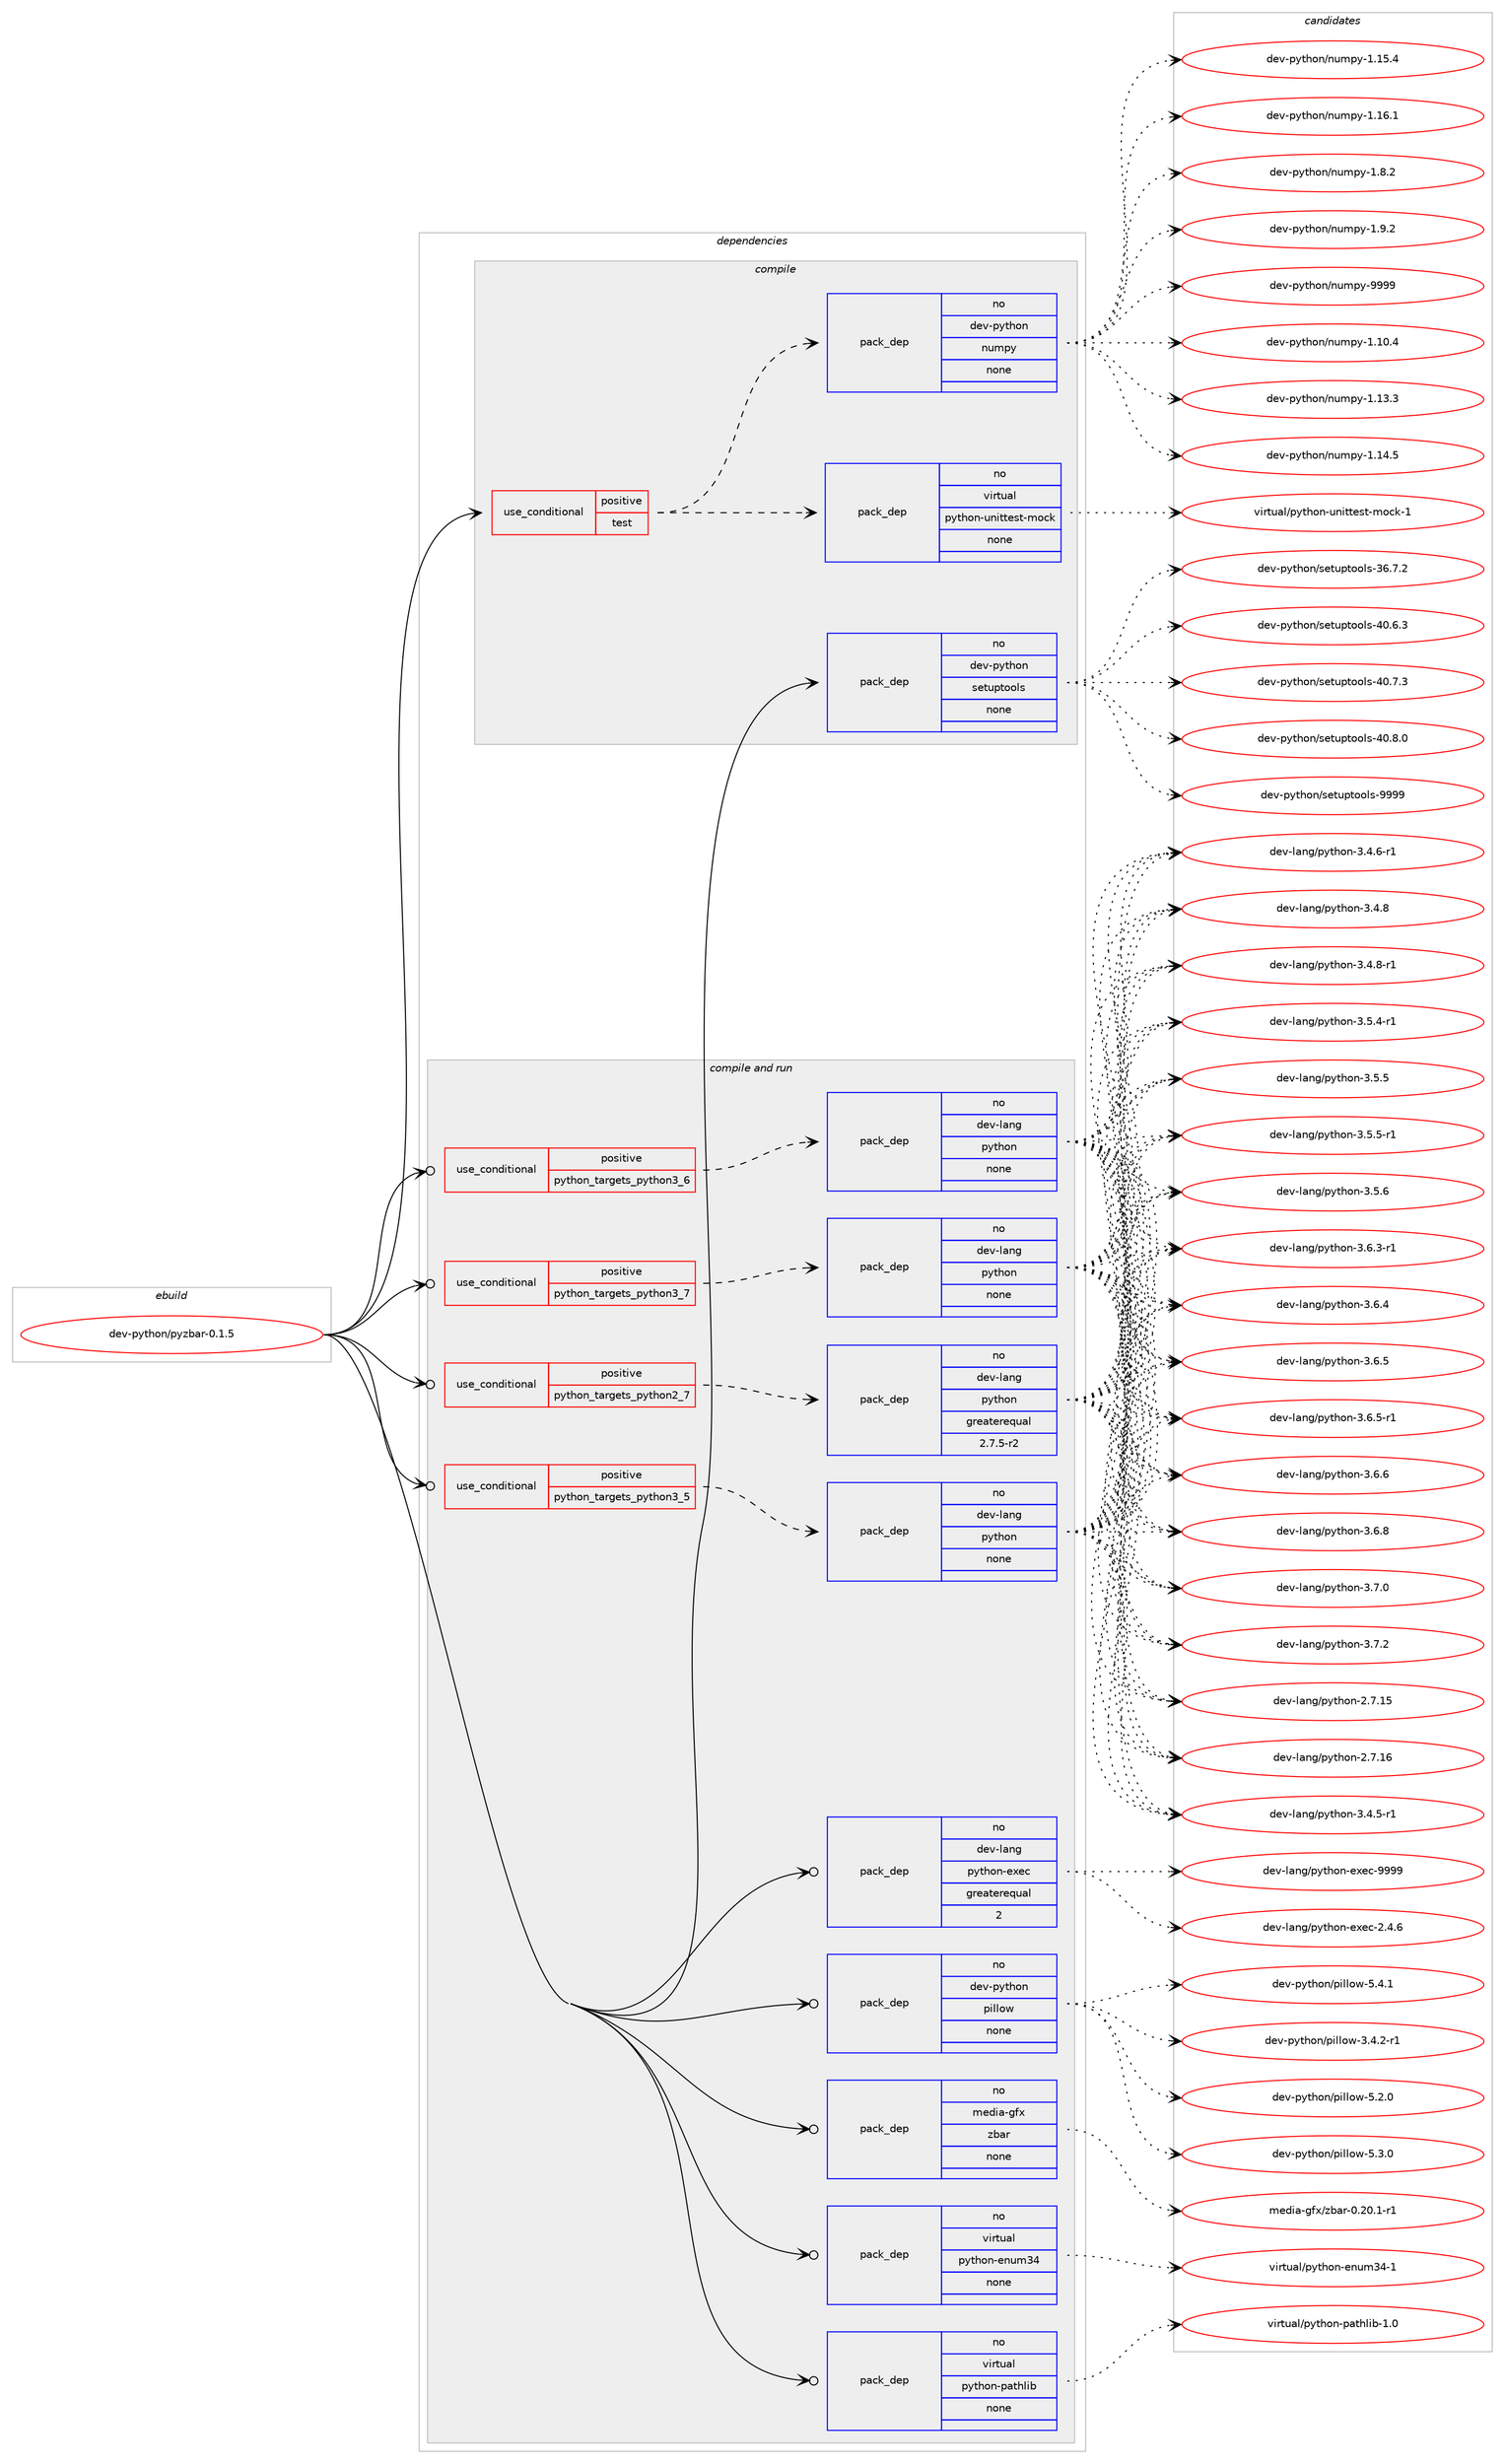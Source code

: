 digraph prolog {

# *************
# Graph options
# *************

newrank=true;
concentrate=true;
compound=true;
graph [rankdir=LR,fontname=Helvetica,fontsize=10,ranksep=1.5];#, ranksep=2.5, nodesep=0.2];
edge  [arrowhead=vee];
node  [fontname=Helvetica,fontsize=10];

# **********
# The ebuild
# **********

subgraph cluster_leftcol {
color=gray;
rank=same;
label=<<i>ebuild</i>>;
id [label="dev-python/pyzbar-0.1.5", color=red, width=4, href="../dev-python/pyzbar-0.1.5.svg"];
}

# ****************
# The dependencies
# ****************

subgraph cluster_midcol {
color=gray;
label=<<i>dependencies</i>>;
subgraph cluster_compile {
fillcolor="#eeeeee";
style=filled;
label=<<i>compile</i>>;
subgraph cond383410 {
dependency1437836 [label=<<TABLE BORDER="0" CELLBORDER="1" CELLSPACING="0" CELLPADDING="4"><TR><TD ROWSPAN="3" CELLPADDING="10">use_conditional</TD></TR><TR><TD>positive</TD></TR><TR><TD>test</TD></TR></TABLE>>, shape=none, color=red];
subgraph pack1031067 {
dependency1437837 [label=<<TABLE BORDER="0" CELLBORDER="1" CELLSPACING="0" CELLPADDING="4" WIDTH="220"><TR><TD ROWSPAN="6" CELLPADDING="30">pack_dep</TD></TR><TR><TD WIDTH="110">no</TD></TR><TR><TD>virtual</TD></TR><TR><TD>python-unittest-mock</TD></TR><TR><TD>none</TD></TR><TR><TD></TD></TR></TABLE>>, shape=none, color=blue];
}
dependency1437836:e -> dependency1437837:w [weight=20,style="dashed",arrowhead="vee"];
subgraph pack1031068 {
dependency1437838 [label=<<TABLE BORDER="0" CELLBORDER="1" CELLSPACING="0" CELLPADDING="4" WIDTH="220"><TR><TD ROWSPAN="6" CELLPADDING="30">pack_dep</TD></TR><TR><TD WIDTH="110">no</TD></TR><TR><TD>dev-python</TD></TR><TR><TD>numpy</TD></TR><TR><TD>none</TD></TR><TR><TD></TD></TR></TABLE>>, shape=none, color=blue];
}
dependency1437836:e -> dependency1437838:w [weight=20,style="dashed",arrowhead="vee"];
}
id:e -> dependency1437836:w [weight=20,style="solid",arrowhead="vee"];
subgraph pack1031069 {
dependency1437839 [label=<<TABLE BORDER="0" CELLBORDER="1" CELLSPACING="0" CELLPADDING="4" WIDTH="220"><TR><TD ROWSPAN="6" CELLPADDING="30">pack_dep</TD></TR><TR><TD WIDTH="110">no</TD></TR><TR><TD>dev-python</TD></TR><TR><TD>setuptools</TD></TR><TR><TD>none</TD></TR><TR><TD></TD></TR></TABLE>>, shape=none, color=blue];
}
id:e -> dependency1437839:w [weight=20,style="solid",arrowhead="vee"];
}
subgraph cluster_compileandrun {
fillcolor="#eeeeee";
style=filled;
label=<<i>compile and run</i>>;
subgraph cond383411 {
dependency1437840 [label=<<TABLE BORDER="0" CELLBORDER="1" CELLSPACING="0" CELLPADDING="4"><TR><TD ROWSPAN="3" CELLPADDING="10">use_conditional</TD></TR><TR><TD>positive</TD></TR><TR><TD>python_targets_python2_7</TD></TR></TABLE>>, shape=none, color=red];
subgraph pack1031070 {
dependency1437841 [label=<<TABLE BORDER="0" CELLBORDER="1" CELLSPACING="0" CELLPADDING="4" WIDTH="220"><TR><TD ROWSPAN="6" CELLPADDING="30">pack_dep</TD></TR><TR><TD WIDTH="110">no</TD></TR><TR><TD>dev-lang</TD></TR><TR><TD>python</TD></TR><TR><TD>greaterequal</TD></TR><TR><TD>2.7.5-r2</TD></TR></TABLE>>, shape=none, color=blue];
}
dependency1437840:e -> dependency1437841:w [weight=20,style="dashed",arrowhead="vee"];
}
id:e -> dependency1437840:w [weight=20,style="solid",arrowhead="odotvee"];
subgraph cond383412 {
dependency1437842 [label=<<TABLE BORDER="0" CELLBORDER="1" CELLSPACING="0" CELLPADDING="4"><TR><TD ROWSPAN="3" CELLPADDING="10">use_conditional</TD></TR><TR><TD>positive</TD></TR><TR><TD>python_targets_python3_5</TD></TR></TABLE>>, shape=none, color=red];
subgraph pack1031071 {
dependency1437843 [label=<<TABLE BORDER="0" CELLBORDER="1" CELLSPACING="0" CELLPADDING="4" WIDTH="220"><TR><TD ROWSPAN="6" CELLPADDING="30">pack_dep</TD></TR><TR><TD WIDTH="110">no</TD></TR><TR><TD>dev-lang</TD></TR><TR><TD>python</TD></TR><TR><TD>none</TD></TR><TR><TD></TD></TR></TABLE>>, shape=none, color=blue];
}
dependency1437842:e -> dependency1437843:w [weight=20,style="dashed",arrowhead="vee"];
}
id:e -> dependency1437842:w [weight=20,style="solid",arrowhead="odotvee"];
subgraph cond383413 {
dependency1437844 [label=<<TABLE BORDER="0" CELLBORDER="1" CELLSPACING="0" CELLPADDING="4"><TR><TD ROWSPAN="3" CELLPADDING="10">use_conditional</TD></TR><TR><TD>positive</TD></TR><TR><TD>python_targets_python3_6</TD></TR></TABLE>>, shape=none, color=red];
subgraph pack1031072 {
dependency1437845 [label=<<TABLE BORDER="0" CELLBORDER="1" CELLSPACING="0" CELLPADDING="4" WIDTH="220"><TR><TD ROWSPAN="6" CELLPADDING="30">pack_dep</TD></TR><TR><TD WIDTH="110">no</TD></TR><TR><TD>dev-lang</TD></TR><TR><TD>python</TD></TR><TR><TD>none</TD></TR><TR><TD></TD></TR></TABLE>>, shape=none, color=blue];
}
dependency1437844:e -> dependency1437845:w [weight=20,style="dashed",arrowhead="vee"];
}
id:e -> dependency1437844:w [weight=20,style="solid",arrowhead="odotvee"];
subgraph cond383414 {
dependency1437846 [label=<<TABLE BORDER="0" CELLBORDER="1" CELLSPACING="0" CELLPADDING="4"><TR><TD ROWSPAN="3" CELLPADDING="10">use_conditional</TD></TR><TR><TD>positive</TD></TR><TR><TD>python_targets_python3_7</TD></TR></TABLE>>, shape=none, color=red];
subgraph pack1031073 {
dependency1437847 [label=<<TABLE BORDER="0" CELLBORDER="1" CELLSPACING="0" CELLPADDING="4" WIDTH="220"><TR><TD ROWSPAN="6" CELLPADDING="30">pack_dep</TD></TR><TR><TD WIDTH="110">no</TD></TR><TR><TD>dev-lang</TD></TR><TR><TD>python</TD></TR><TR><TD>none</TD></TR><TR><TD></TD></TR></TABLE>>, shape=none, color=blue];
}
dependency1437846:e -> dependency1437847:w [weight=20,style="dashed",arrowhead="vee"];
}
id:e -> dependency1437846:w [weight=20,style="solid",arrowhead="odotvee"];
subgraph pack1031074 {
dependency1437848 [label=<<TABLE BORDER="0" CELLBORDER="1" CELLSPACING="0" CELLPADDING="4" WIDTH="220"><TR><TD ROWSPAN="6" CELLPADDING="30">pack_dep</TD></TR><TR><TD WIDTH="110">no</TD></TR><TR><TD>dev-lang</TD></TR><TR><TD>python-exec</TD></TR><TR><TD>greaterequal</TD></TR><TR><TD>2</TD></TR></TABLE>>, shape=none, color=blue];
}
id:e -> dependency1437848:w [weight=20,style="solid",arrowhead="odotvee"];
subgraph pack1031075 {
dependency1437849 [label=<<TABLE BORDER="0" CELLBORDER="1" CELLSPACING="0" CELLPADDING="4" WIDTH="220"><TR><TD ROWSPAN="6" CELLPADDING="30">pack_dep</TD></TR><TR><TD WIDTH="110">no</TD></TR><TR><TD>dev-python</TD></TR><TR><TD>pillow</TD></TR><TR><TD>none</TD></TR><TR><TD></TD></TR></TABLE>>, shape=none, color=blue];
}
id:e -> dependency1437849:w [weight=20,style="solid",arrowhead="odotvee"];
subgraph pack1031076 {
dependency1437850 [label=<<TABLE BORDER="0" CELLBORDER="1" CELLSPACING="0" CELLPADDING="4" WIDTH="220"><TR><TD ROWSPAN="6" CELLPADDING="30">pack_dep</TD></TR><TR><TD WIDTH="110">no</TD></TR><TR><TD>media-gfx</TD></TR><TR><TD>zbar</TD></TR><TR><TD>none</TD></TR><TR><TD></TD></TR></TABLE>>, shape=none, color=blue];
}
id:e -> dependency1437850:w [weight=20,style="solid",arrowhead="odotvee"];
subgraph pack1031077 {
dependency1437851 [label=<<TABLE BORDER="0" CELLBORDER="1" CELLSPACING="0" CELLPADDING="4" WIDTH="220"><TR><TD ROWSPAN="6" CELLPADDING="30">pack_dep</TD></TR><TR><TD WIDTH="110">no</TD></TR><TR><TD>virtual</TD></TR><TR><TD>python-enum34</TD></TR><TR><TD>none</TD></TR><TR><TD></TD></TR></TABLE>>, shape=none, color=blue];
}
id:e -> dependency1437851:w [weight=20,style="solid",arrowhead="odotvee"];
subgraph pack1031078 {
dependency1437852 [label=<<TABLE BORDER="0" CELLBORDER="1" CELLSPACING="0" CELLPADDING="4" WIDTH="220"><TR><TD ROWSPAN="6" CELLPADDING="30">pack_dep</TD></TR><TR><TD WIDTH="110">no</TD></TR><TR><TD>virtual</TD></TR><TR><TD>python-pathlib</TD></TR><TR><TD>none</TD></TR><TR><TD></TD></TR></TABLE>>, shape=none, color=blue];
}
id:e -> dependency1437852:w [weight=20,style="solid",arrowhead="odotvee"];
}
subgraph cluster_run {
fillcolor="#eeeeee";
style=filled;
label=<<i>run</i>>;
}
}

# **************
# The candidates
# **************

subgraph cluster_choices {
rank=same;
color=gray;
label=<<i>candidates</i>>;

subgraph choice1031067 {
color=black;
nodesep=1;
choice11810511411611797108471121211161041111104511711010511611610111511645109111991074549 [label="virtual/python-unittest-mock-1", color=red, width=4,href="../virtual/python-unittest-mock-1.svg"];
dependency1437837:e -> choice11810511411611797108471121211161041111104511711010511611610111511645109111991074549:w [style=dotted,weight="100"];
}
subgraph choice1031068 {
color=black;
nodesep=1;
choice100101118451121211161041111104711011710911212145494649484652 [label="dev-python/numpy-1.10.4", color=red, width=4,href="../dev-python/numpy-1.10.4.svg"];
choice100101118451121211161041111104711011710911212145494649514651 [label="dev-python/numpy-1.13.3", color=red, width=4,href="../dev-python/numpy-1.13.3.svg"];
choice100101118451121211161041111104711011710911212145494649524653 [label="dev-python/numpy-1.14.5", color=red, width=4,href="../dev-python/numpy-1.14.5.svg"];
choice100101118451121211161041111104711011710911212145494649534652 [label="dev-python/numpy-1.15.4", color=red, width=4,href="../dev-python/numpy-1.15.4.svg"];
choice100101118451121211161041111104711011710911212145494649544649 [label="dev-python/numpy-1.16.1", color=red, width=4,href="../dev-python/numpy-1.16.1.svg"];
choice1001011184511212111610411111047110117109112121454946564650 [label="dev-python/numpy-1.8.2", color=red, width=4,href="../dev-python/numpy-1.8.2.svg"];
choice1001011184511212111610411111047110117109112121454946574650 [label="dev-python/numpy-1.9.2", color=red, width=4,href="../dev-python/numpy-1.9.2.svg"];
choice10010111845112121116104111110471101171091121214557575757 [label="dev-python/numpy-9999", color=red, width=4,href="../dev-python/numpy-9999.svg"];
dependency1437838:e -> choice100101118451121211161041111104711011710911212145494649484652:w [style=dotted,weight="100"];
dependency1437838:e -> choice100101118451121211161041111104711011710911212145494649514651:w [style=dotted,weight="100"];
dependency1437838:e -> choice100101118451121211161041111104711011710911212145494649524653:w [style=dotted,weight="100"];
dependency1437838:e -> choice100101118451121211161041111104711011710911212145494649534652:w [style=dotted,weight="100"];
dependency1437838:e -> choice100101118451121211161041111104711011710911212145494649544649:w [style=dotted,weight="100"];
dependency1437838:e -> choice1001011184511212111610411111047110117109112121454946564650:w [style=dotted,weight="100"];
dependency1437838:e -> choice1001011184511212111610411111047110117109112121454946574650:w [style=dotted,weight="100"];
dependency1437838:e -> choice10010111845112121116104111110471101171091121214557575757:w [style=dotted,weight="100"];
}
subgraph choice1031069 {
color=black;
nodesep=1;
choice100101118451121211161041111104711510111611711211611111110811545515446554650 [label="dev-python/setuptools-36.7.2", color=red, width=4,href="../dev-python/setuptools-36.7.2.svg"];
choice100101118451121211161041111104711510111611711211611111110811545524846544651 [label="dev-python/setuptools-40.6.3", color=red, width=4,href="../dev-python/setuptools-40.6.3.svg"];
choice100101118451121211161041111104711510111611711211611111110811545524846554651 [label="dev-python/setuptools-40.7.3", color=red, width=4,href="../dev-python/setuptools-40.7.3.svg"];
choice100101118451121211161041111104711510111611711211611111110811545524846564648 [label="dev-python/setuptools-40.8.0", color=red, width=4,href="../dev-python/setuptools-40.8.0.svg"];
choice10010111845112121116104111110471151011161171121161111111081154557575757 [label="dev-python/setuptools-9999", color=red, width=4,href="../dev-python/setuptools-9999.svg"];
dependency1437839:e -> choice100101118451121211161041111104711510111611711211611111110811545515446554650:w [style=dotted,weight="100"];
dependency1437839:e -> choice100101118451121211161041111104711510111611711211611111110811545524846544651:w [style=dotted,weight="100"];
dependency1437839:e -> choice100101118451121211161041111104711510111611711211611111110811545524846554651:w [style=dotted,weight="100"];
dependency1437839:e -> choice100101118451121211161041111104711510111611711211611111110811545524846564648:w [style=dotted,weight="100"];
dependency1437839:e -> choice10010111845112121116104111110471151011161171121161111111081154557575757:w [style=dotted,weight="100"];
}
subgraph choice1031070 {
color=black;
nodesep=1;
choice10010111845108971101034711212111610411111045504655464953 [label="dev-lang/python-2.7.15", color=red, width=4,href="../dev-lang/python-2.7.15.svg"];
choice10010111845108971101034711212111610411111045504655464954 [label="dev-lang/python-2.7.16", color=red, width=4,href="../dev-lang/python-2.7.16.svg"];
choice1001011184510897110103471121211161041111104551465246534511449 [label="dev-lang/python-3.4.5-r1", color=red, width=4,href="../dev-lang/python-3.4.5-r1.svg"];
choice1001011184510897110103471121211161041111104551465246544511449 [label="dev-lang/python-3.4.6-r1", color=red, width=4,href="../dev-lang/python-3.4.6-r1.svg"];
choice100101118451089711010347112121116104111110455146524656 [label="dev-lang/python-3.4.8", color=red, width=4,href="../dev-lang/python-3.4.8.svg"];
choice1001011184510897110103471121211161041111104551465246564511449 [label="dev-lang/python-3.4.8-r1", color=red, width=4,href="../dev-lang/python-3.4.8-r1.svg"];
choice1001011184510897110103471121211161041111104551465346524511449 [label="dev-lang/python-3.5.4-r1", color=red, width=4,href="../dev-lang/python-3.5.4-r1.svg"];
choice100101118451089711010347112121116104111110455146534653 [label="dev-lang/python-3.5.5", color=red, width=4,href="../dev-lang/python-3.5.5.svg"];
choice1001011184510897110103471121211161041111104551465346534511449 [label="dev-lang/python-3.5.5-r1", color=red, width=4,href="../dev-lang/python-3.5.5-r1.svg"];
choice100101118451089711010347112121116104111110455146534654 [label="dev-lang/python-3.5.6", color=red, width=4,href="../dev-lang/python-3.5.6.svg"];
choice1001011184510897110103471121211161041111104551465446514511449 [label="dev-lang/python-3.6.3-r1", color=red, width=4,href="../dev-lang/python-3.6.3-r1.svg"];
choice100101118451089711010347112121116104111110455146544652 [label="dev-lang/python-3.6.4", color=red, width=4,href="../dev-lang/python-3.6.4.svg"];
choice100101118451089711010347112121116104111110455146544653 [label="dev-lang/python-3.6.5", color=red, width=4,href="../dev-lang/python-3.6.5.svg"];
choice1001011184510897110103471121211161041111104551465446534511449 [label="dev-lang/python-3.6.5-r1", color=red, width=4,href="../dev-lang/python-3.6.5-r1.svg"];
choice100101118451089711010347112121116104111110455146544654 [label="dev-lang/python-3.6.6", color=red, width=4,href="../dev-lang/python-3.6.6.svg"];
choice100101118451089711010347112121116104111110455146544656 [label="dev-lang/python-3.6.8", color=red, width=4,href="../dev-lang/python-3.6.8.svg"];
choice100101118451089711010347112121116104111110455146554648 [label="dev-lang/python-3.7.0", color=red, width=4,href="../dev-lang/python-3.7.0.svg"];
choice100101118451089711010347112121116104111110455146554650 [label="dev-lang/python-3.7.2", color=red, width=4,href="../dev-lang/python-3.7.2.svg"];
dependency1437841:e -> choice10010111845108971101034711212111610411111045504655464953:w [style=dotted,weight="100"];
dependency1437841:e -> choice10010111845108971101034711212111610411111045504655464954:w [style=dotted,weight="100"];
dependency1437841:e -> choice1001011184510897110103471121211161041111104551465246534511449:w [style=dotted,weight="100"];
dependency1437841:e -> choice1001011184510897110103471121211161041111104551465246544511449:w [style=dotted,weight="100"];
dependency1437841:e -> choice100101118451089711010347112121116104111110455146524656:w [style=dotted,weight="100"];
dependency1437841:e -> choice1001011184510897110103471121211161041111104551465246564511449:w [style=dotted,weight="100"];
dependency1437841:e -> choice1001011184510897110103471121211161041111104551465346524511449:w [style=dotted,weight="100"];
dependency1437841:e -> choice100101118451089711010347112121116104111110455146534653:w [style=dotted,weight="100"];
dependency1437841:e -> choice1001011184510897110103471121211161041111104551465346534511449:w [style=dotted,weight="100"];
dependency1437841:e -> choice100101118451089711010347112121116104111110455146534654:w [style=dotted,weight="100"];
dependency1437841:e -> choice1001011184510897110103471121211161041111104551465446514511449:w [style=dotted,weight="100"];
dependency1437841:e -> choice100101118451089711010347112121116104111110455146544652:w [style=dotted,weight="100"];
dependency1437841:e -> choice100101118451089711010347112121116104111110455146544653:w [style=dotted,weight="100"];
dependency1437841:e -> choice1001011184510897110103471121211161041111104551465446534511449:w [style=dotted,weight="100"];
dependency1437841:e -> choice100101118451089711010347112121116104111110455146544654:w [style=dotted,weight="100"];
dependency1437841:e -> choice100101118451089711010347112121116104111110455146544656:w [style=dotted,weight="100"];
dependency1437841:e -> choice100101118451089711010347112121116104111110455146554648:w [style=dotted,weight="100"];
dependency1437841:e -> choice100101118451089711010347112121116104111110455146554650:w [style=dotted,weight="100"];
}
subgraph choice1031071 {
color=black;
nodesep=1;
choice10010111845108971101034711212111610411111045504655464953 [label="dev-lang/python-2.7.15", color=red, width=4,href="../dev-lang/python-2.7.15.svg"];
choice10010111845108971101034711212111610411111045504655464954 [label="dev-lang/python-2.7.16", color=red, width=4,href="../dev-lang/python-2.7.16.svg"];
choice1001011184510897110103471121211161041111104551465246534511449 [label="dev-lang/python-3.4.5-r1", color=red, width=4,href="../dev-lang/python-3.4.5-r1.svg"];
choice1001011184510897110103471121211161041111104551465246544511449 [label="dev-lang/python-3.4.6-r1", color=red, width=4,href="../dev-lang/python-3.4.6-r1.svg"];
choice100101118451089711010347112121116104111110455146524656 [label="dev-lang/python-3.4.8", color=red, width=4,href="../dev-lang/python-3.4.8.svg"];
choice1001011184510897110103471121211161041111104551465246564511449 [label="dev-lang/python-3.4.8-r1", color=red, width=4,href="../dev-lang/python-3.4.8-r1.svg"];
choice1001011184510897110103471121211161041111104551465346524511449 [label="dev-lang/python-3.5.4-r1", color=red, width=4,href="../dev-lang/python-3.5.4-r1.svg"];
choice100101118451089711010347112121116104111110455146534653 [label="dev-lang/python-3.5.5", color=red, width=4,href="../dev-lang/python-3.5.5.svg"];
choice1001011184510897110103471121211161041111104551465346534511449 [label="dev-lang/python-3.5.5-r1", color=red, width=4,href="../dev-lang/python-3.5.5-r1.svg"];
choice100101118451089711010347112121116104111110455146534654 [label="dev-lang/python-3.5.6", color=red, width=4,href="../dev-lang/python-3.5.6.svg"];
choice1001011184510897110103471121211161041111104551465446514511449 [label="dev-lang/python-3.6.3-r1", color=red, width=4,href="../dev-lang/python-3.6.3-r1.svg"];
choice100101118451089711010347112121116104111110455146544652 [label="dev-lang/python-3.6.4", color=red, width=4,href="../dev-lang/python-3.6.4.svg"];
choice100101118451089711010347112121116104111110455146544653 [label="dev-lang/python-3.6.5", color=red, width=4,href="../dev-lang/python-3.6.5.svg"];
choice1001011184510897110103471121211161041111104551465446534511449 [label="dev-lang/python-3.6.5-r1", color=red, width=4,href="../dev-lang/python-3.6.5-r1.svg"];
choice100101118451089711010347112121116104111110455146544654 [label="dev-lang/python-3.6.6", color=red, width=4,href="../dev-lang/python-3.6.6.svg"];
choice100101118451089711010347112121116104111110455146544656 [label="dev-lang/python-3.6.8", color=red, width=4,href="../dev-lang/python-3.6.8.svg"];
choice100101118451089711010347112121116104111110455146554648 [label="dev-lang/python-3.7.0", color=red, width=4,href="../dev-lang/python-3.7.0.svg"];
choice100101118451089711010347112121116104111110455146554650 [label="dev-lang/python-3.7.2", color=red, width=4,href="../dev-lang/python-3.7.2.svg"];
dependency1437843:e -> choice10010111845108971101034711212111610411111045504655464953:w [style=dotted,weight="100"];
dependency1437843:e -> choice10010111845108971101034711212111610411111045504655464954:w [style=dotted,weight="100"];
dependency1437843:e -> choice1001011184510897110103471121211161041111104551465246534511449:w [style=dotted,weight="100"];
dependency1437843:e -> choice1001011184510897110103471121211161041111104551465246544511449:w [style=dotted,weight="100"];
dependency1437843:e -> choice100101118451089711010347112121116104111110455146524656:w [style=dotted,weight="100"];
dependency1437843:e -> choice1001011184510897110103471121211161041111104551465246564511449:w [style=dotted,weight="100"];
dependency1437843:e -> choice1001011184510897110103471121211161041111104551465346524511449:w [style=dotted,weight="100"];
dependency1437843:e -> choice100101118451089711010347112121116104111110455146534653:w [style=dotted,weight="100"];
dependency1437843:e -> choice1001011184510897110103471121211161041111104551465346534511449:w [style=dotted,weight="100"];
dependency1437843:e -> choice100101118451089711010347112121116104111110455146534654:w [style=dotted,weight="100"];
dependency1437843:e -> choice1001011184510897110103471121211161041111104551465446514511449:w [style=dotted,weight="100"];
dependency1437843:e -> choice100101118451089711010347112121116104111110455146544652:w [style=dotted,weight="100"];
dependency1437843:e -> choice100101118451089711010347112121116104111110455146544653:w [style=dotted,weight="100"];
dependency1437843:e -> choice1001011184510897110103471121211161041111104551465446534511449:w [style=dotted,weight="100"];
dependency1437843:e -> choice100101118451089711010347112121116104111110455146544654:w [style=dotted,weight="100"];
dependency1437843:e -> choice100101118451089711010347112121116104111110455146544656:w [style=dotted,weight="100"];
dependency1437843:e -> choice100101118451089711010347112121116104111110455146554648:w [style=dotted,weight="100"];
dependency1437843:e -> choice100101118451089711010347112121116104111110455146554650:w [style=dotted,weight="100"];
}
subgraph choice1031072 {
color=black;
nodesep=1;
choice10010111845108971101034711212111610411111045504655464953 [label="dev-lang/python-2.7.15", color=red, width=4,href="../dev-lang/python-2.7.15.svg"];
choice10010111845108971101034711212111610411111045504655464954 [label="dev-lang/python-2.7.16", color=red, width=4,href="../dev-lang/python-2.7.16.svg"];
choice1001011184510897110103471121211161041111104551465246534511449 [label="dev-lang/python-3.4.5-r1", color=red, width=4,href="../dev-lang/python-3.4.5-r1.svg"];
choice1001011184510897110103471121211161041111104551465246544511449 [label="dev-lang/python-3.4.6-r1", color=red, width=4,href="../dev-lang/python-3.4.6-r1.svg"];
choice100101118451089711010347112121116104111110455146524656 [label="dev-lang/python-3.4.8", color=red, width=4,href="../dev-lang/python-3.4.8.svg"];
choice1001011184510897110103471121211161041111104551465246564511449 [label="dev-lang/python-3.4.8-r1", color=red, width=4,href="../dev-lang/python-3.4.8-r1.svg"];
choice1001011184510897110103471121211161041111104551465346524511449 [label="dev-lang/python-3.5.4-r1", color=red, width=4,href="../dev-lang/python-3.5.4-r1.svg"];
choice100101118451089711010347112121116104111110455146534653 [label="dev-lang/python-3.5.5", color=red, width=4,href="../dev-lang/python-3.5.5.svg"];
choice1001011184510897110103471121211161041111104551465346534511449 [label="dev-lang/python-3.5.5-r1", color=red, width=4,href="../dev-lang/python-3.5.5-r1.svg"];
choice100101118451089711010347112121116104111110455146534654 [label="dev-lang/python-3.5.6", color=red, width=4,href="../dev-lang/python-3.5.6.svg"];
choice1001011184510897110103471121211161041111104551465446514511449 [label="dev-lang/python-3.6.3-r1", color=red, width=4,href="../dev-lang/python-3.6.3-r1.svg"];
choice100101118451089711010347112121116104111110455146544652 [label="dev-lang/python-3.6.4", color=red, width=4,href="../dev-lang/python-3.6.4.svg"];
choice100101118451089711010347112121116104111110455146544653 [label="dev-lang/python-3.6.5", color=red, width=4,href="../dev-lang/python-3.6.5.svg"];
choice1001011184510897110103471121211161041111104551465446534511449 [label="dev-lang/python-3.6.5-r1", color=red, width=4,href="../dev-lang/python-3.6.5-r1.svg"];
choice100101118451089711010347112121116104111110455146544654 [label="dev-lang/python-3.6.6", color=red, width=4,href="../dev-lang/python-3.6.6.svg"];
choice100101118451089711010347112121116104111110455146544656 [label="dev-lang/python-3.6.8", color=red, width=4,href="../dev-lang/python-3.6.8.svg"];
choice100101118451089711010347112121116104111110455146554648 [label="dev-lang/python-3.7.0", color=red, width=4,href="../dev-lang/python-3.7.0.svg"];
choice100101118451089711010347112121116104111110455146554650 [label="dev-lang/python-3.7.2", color=red, width=4,href="../dev-lang/python-3.7.2.svg"];
dependency1437845:e -> choice10010111845108971101034711212111610411111045504655464953:w [style=dotted,weight="100"];
dependency1437845:e -> choice10010111845108971101034711212111610411111045504655464954:w [style=dotted,weight="100"];
dependency1437845:e -> choice1001011184510897110103471121211161041111104551465246534511449:w [style=dotted,weight="100"];
dependency1437845:e -> choice1001011184510897110103471121211161041111104551465246544511449:w [style=dotted,weight="100"];
dependency1437845:e -> choice100101118451089711010347112121116104111110455146524656:w [style=dotted,weight="100"];
dependency1437845:e -> choice1001011184510897110103471121211161041111104551465246564511449:w [style=dotted,weight="100"];
dependency1437845:e -> choice1001011184510897110103471121211161041111104551465346524511449:w [style=dotted,weight="100"];
dependency1437845:e -> choice100101118451089711010347112121116104111110455146534653:w [style=dotted,weight="100"];
dependency1437845:e -> choice1001011184510897110103471121211161041111104551465346534511449:w [style=dotted,weight="100"];
dependency1437845:e -> choice100101118451089711010347112121116104111110455146534654:w [style=dotted,weight="100"];
dependency1437845:e -> choice1001011184510897110103471121211161041111104551465446514511449:w [style=dotted,weight="100"];
dependency1437845:e -> choice100101118451089711010347112121116104111110455146544652:w [style=dotted,weight="100"];
dependency1437845:e -> choice100101118451089711010347112121116104111110455146544653:w [style=dotted,weight="100"];
dependency1437845:e -> choice1001011184510897110103471121211161041111104551465446534511449:w [style=dotted,weight="100"];
dependency1437845:e -> choice100101118451089711010347112121116104111110455146544654:w [style=dotted,weight="100"];
dependency1437845:e -> choice100101118451089711010347112121116104111110455146544656:w [style=dotted,weight="100"];
dependency1437845:e -> choice100101118451089711010347112121116104111110455146554648:w [style=dotted,weight="100"];
dependency1437845:e -> choice100101118451089711010347112121116104111110455146554650:w [style=dotted,weight="100"];
}
subgraph choice1031073 {
color=black;
nodesep=1;
choice10010111845108971101034711212111610411111045504655464953 [label="dev-lang/python-2.7.15", color=red, width=4,href="../dev-lang/python-2.7.15.svg"];
choice10010111845108971101034711212111610411111045504655464954 [label="dev-lang/python-2.7.16", color=red, width=4,href="../dev-lang/python-2.7.16.svg"];
choice1001011184510897110103471121211161041111104551465246534511449 [label="dev-lang/python-3.4.5-r1", color=red, width=4,href="../dev-lang/python-3.4.5-r1.svg"];
choice1001011184510897110103471121211161041111104551465246544511449 [label="dev-lang/python-3.4.6-r1", color=red, width=4,href="../dev-lang/python-3.4.6-r1.svg"];
choice100101118451089711010347112121116104111110455146524656 [label="dev-lang/python-3.4.8", color=red, width=4,href="../dev-lang/python-3.4.8.svg"];
choice1001011184510897110103471121211161041111104551465246564511449 [label="dev-lang/python-3.4.8-r1", color=red, width=4,href="../dev-lang/python-3.4.8-r1.svg"];
choice1001011184510897110103471121211161041111104551465346524511449 [label="dev-lang/python-3.5.4-r1", color=red, width=4,href="../dev-lang/python-3.5.4-r1.svg"];
choice100101118451089711010347112121116104111110455146534653 [label="dev-lang/python-3.5.5", color=red, width=4,href="../dev-lang/python-3.5.5.svg"];
choice1001011184510897110103471121211161041111104551465346534511449 [label="dev-lang/python-3.5.5-r1", color=red, width=4,href="../dev-lang/python-3.5.5-r1.svg"];
choice100101118451089711010347112121116104111110455146534654 [label="dev-lang/python-3.5.6", color=red, width=4,href="../dev-lang/python-3.5.6.svg"];
choice1001011184510897110103471121211161041111104551465446514511449 [label="dev-lang/python-3.6.3-r1", color=red, width=4,href="../dev-lang/python-3.6.3-r1.svg"];
choice100101118451089711010347112121116104111110455146544652 [label="dev-lang/python-3.6.4", color=red, width=4,href="../dev-lang/python-3.6.4.svg"];
choice100101118451089711010347112121116104111110455146544653 [label="dev-lang/python-3.6.5", color=red, width=4,href="../dev-lang/python-3.6.5.svg"];
choice1001011184510897110103471121211161041111104551465446534511449 [label="dev-lang/python-3.6.5-r1", color=red, width=4,href="../dev-lang/python-3.6.5-r1.svg"];
choice100101118451089711010347112121116104111110455146544654 [label="dev-lang/python-3.6.6", color=red, width=4,href="../dev-lang/python-3.6.6.svg"];
choice100101118451089711010347112121116104111110455146544656 [label="dev-lang/python-3.6.8", color=red, width=4,href="../dev-lang/python-3.6.8.svg"];
choice100101118451089711010347112121116104111110455146554648 [label="dev-lang/python-3.7.0", color=red, width=4,href="../dev-lang/python-3.7.0.svg"];
choice100101118451089711010347112121116104111110455146554650 [label="dev-lang/python-3.7.2", color=red, width=4,href="../dev-lang/python-3.7.2.svg"];
dependency1437847:e -> choice10010111845108971101034711212111610411111045504655464953:w [style=dotted,weight="100"];
dependency1437847:e -> choice10010111845108971101034711212111610411111045504655464954:w [style=dotted,weight="100"];
dependency1437847:e -> choice1001011184510897110103471121211161041111104551465246534511449:w [style=dotted,weight="100"];
dependency1437847:e -> choice1001011184510897110103471121211161041111104551465246544511449:w [style=dotted,weight="100"];
dependency1437847:e -> choice100101118451089711010347112121116104111110455146524656:w [style=dotted,weight="100"];
dependency1437847:e -> choice1001011184510897110103471121211161041111104551465246564511449:w [style=dotted,weight="100"];
dependency1437847:e -> choice1001011184510897110103471121211161041111104551465346524511449:w [style=dotted,weight="100"];
dependency1437847:e -> choice100101118451089711010347112121116104111110455146534653:w [style=dotted,weight="100"];
dependency1437847:e -> choice1001011184510897110103471121211161041111104551465346534511449:w [style=dotted,weight="100"];
dependency1437847:e -> choice100101118451089711010347112121116104111110455146534654:w [style=dotted,weight="100"];
dependency1437847:e -> choice1001011184510897110103471121211161041111104551465446514511449:w [style=dotted,weight="100"];
dependency1437847:e -> choice100101118451089711010347112121116104111110455146544652:w [style=dotted,weight="100"];
dependency1437847:e -> choice100101118451089711010347112121116104111110455146544653:w [style=dotted,weight="100"];
dependency1437847:e -> choice1001011184510897110103471121211161041111104551465446534511449:w [style=dotted,weight="100"];
dependency1437847:e -> choice100101118451089711010347112121116104111110455146544654:w [style=dotted,weight="100"];
dependency1437847:e -> choice100101118451089711010347112121116104111110455146544656:w [style=dotted,weight="100"];
dependency1437847:e -> choice100101118451089711010347112121116104111110455146554648:w [style=dotted,weight="100"];
dependency1437847:e -> choice100101118451089711010347112121116104111110455146554650:w [style=dotted,weight="100"];
}
subgraph choice1031074 {
color=black;
nodesep=1;
choice1001011184510897110103471121211161041111104510112010199455046524654 [label="dev-lang/python-exec-2.4.6", color=red, width=4,href="../dev-lang/python-exec-2.4.6.svg"];
choice10010111845108971101034711212111610411111045101120101994557575757 [label="dev-lang/python-exec-9999", color=red, width=4,href="../dev-lang/python-exec-9999.svg"];
dependency1437848:e -> choice1001011184510897110103471121211161041111104510112010199455046524654:w [style=dotted,weight="100"];
dependency1437848:e -> choice10010111845108971101034711212111610411111045101120101994557575757:w [style=dotted,weight="100"];
}
subgraph choice1031075 {
color=black;
nodesep=1;
choice10010111845112121116104111110471121051081081111194551465246504511449 [label="dev-python/pillow-3.4.2-r1", color=red, width=4,href="../dev-python/pillow-3.4.2-r1.svg"];
choice1001011184511212111610411111047112105108108111119455346504648 [label="dev-python/pillow-5.2.0", color=red, width=4,href="../dev-python/pillow-5.2.0.svg"];
choice1001011184511212111610411111047112105108108111119455346514648 [label="dev-python/pillow-5.3.0", color=red, width=4,href="../dev-python/pillow-5.3.0.svg"];
choice1001011184511212111610411111047112105108108111119455346524649 [label="dev-python/pillow-5.4.1", color=red, width=4,href="../dev-python/pillow-5.4.1.svg"];
dependency1437849:e -> choice10010111845112121116104111110471121051081081111194551465246504511449:w [style=dotted,weight="100"];
dependency1437849:e -> choice1001011184511212111610411111047112105108108111119455346504648:w [style=dotted,weight="100"];
dependency1437849:e -> choice1001011184511212111610411111047112105108108111119455346514648:w [style=dotted,weight="100"];
dependency1437849:e -> choice1001011184511212111610411111047112105108108111119455346524649:w [style=dotted,weight="100"];
}
subgraph choice1031076 {
color=black;
nodesep=1;
choice1091011001059745103102120471229897114454846504846494511449 [label="media-gfx/zbar-0.20.1-r1", color=red, width=4,href="../media-gfx/zbar-0.20.1-r1.svg"];
dependency1437850:e -> choice1091011001059745103102120471229897114454846504846494511449:w [style=dotted,weight="100"];
}
subgraph choice1031077 {
color=black;
nodesep=1;
choice11810511411611797108471121211161041111104510111011710951524549 [label="virtual/python-enum34-1", color=red, width=4,href="../virtual/python-enum34-1.svg"];
dependency1437851:e -> choice11810511411611797108471121211161041111104510111011710951524549:w [style=dotted,weight="100"];
}
subgraph choice1031078 {
color=black;
nodesep=1;
choice118105114116117971084711212111610411111045112971161041081059845494648 [label="virtual/python-pathlib-1.0", color=red, width=4,href="../virtual/python-pathlib-1.0.svg"];
dependency1437852:e -> choice118105114116117971084711212111610411111045112971161041081059845494648:w [style=dotted,weight="100"];
}
}

}
